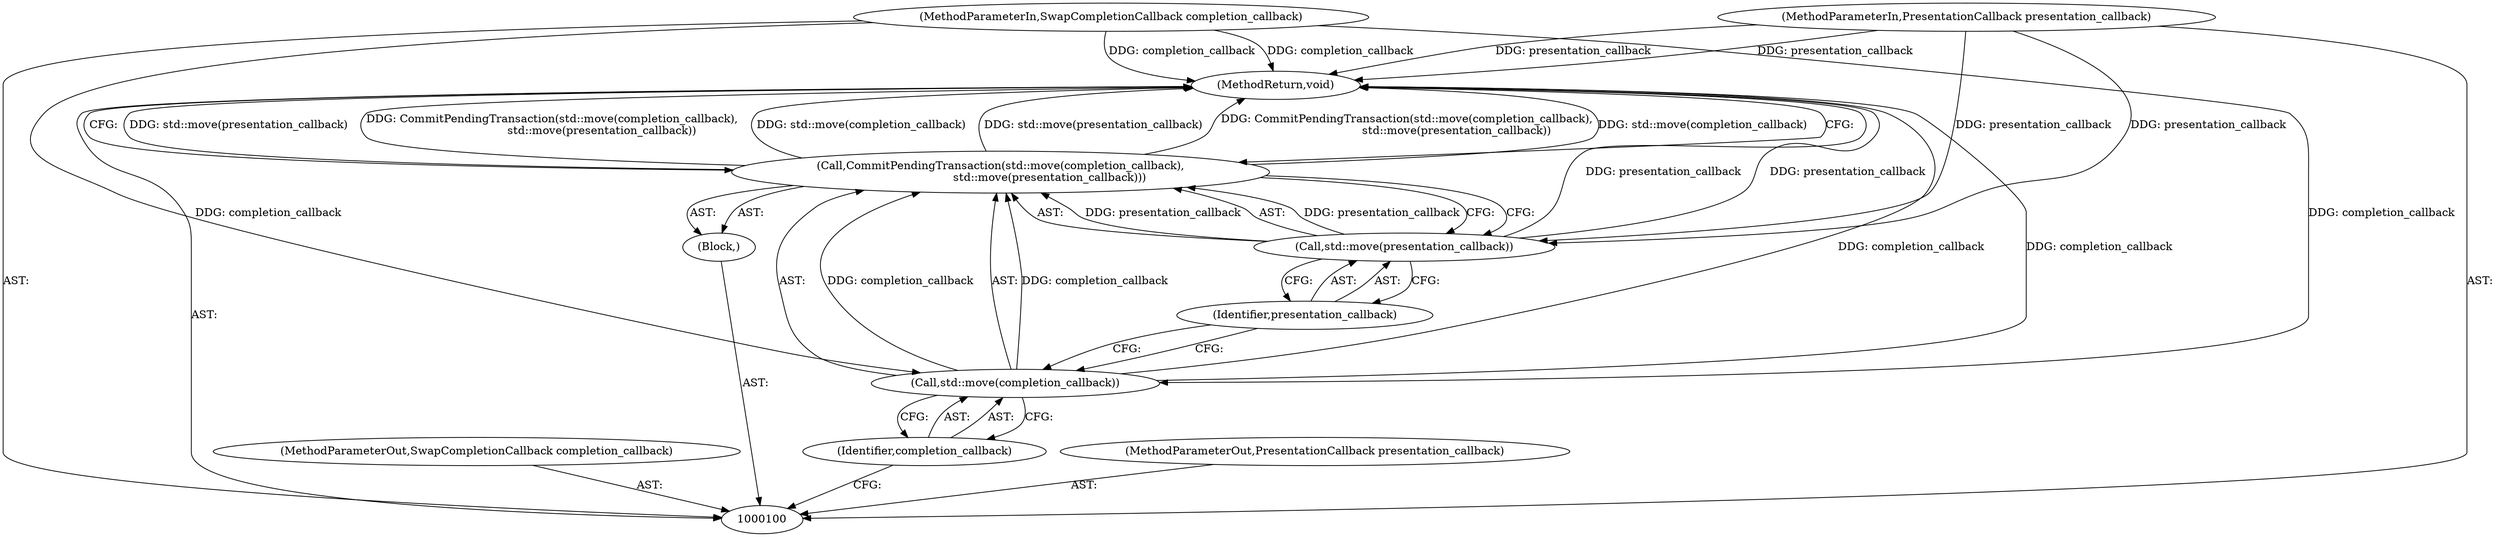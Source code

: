 digraph "1_Chrome_4afb628e068367d5b73440537555902cd12416f8_2" {
"1000109" [label="(MethodReturn,void)"];
"1000101" [label="(MethodParameterIn,SwapCompletionCallback completion_callback)"];
"1000123" [label="(MethodParameterOut,SwapCompletionCallback completion_callback)"];
"1000103" [label="(Block,)"];
"1000102" [label="(MethodParameterIn,PresentationCallback presentation_callback)"];
"1000124" [label="(MethodParameterOut,PresentationCallback presentation_callback)"];
"1000104" [label="(Call,CommitPendingTransaction(std::move(completion_callback),\n                            std::move(presentation_callback)))"];
"1000105" [label="(Call,std::move(completion_callback))"];
"1000106" [label="(Identifier,completion_callback)"];
"1000107" [label="(Call,std::move(presentation_callback))"];
"1000108" [label="(Identifier,presentation_callback)"];
"1000109" -> "1000100"  [label="AST: "];
"1000109" -> "1000104"  [label="CFG: "];
"1000107" -> "1000109"  [label="DDG: presentation_callback"];
"1000104" -> "1000109"  [label="DDG: std::move(presentation_callback)"];
"1000104" -> "1000109"  [label="DDG: CommitPendingTransaction(std::move(completion_callback),\n                            std::move(presentation_callback))"];
"1000104" -> "1000109"  [label="DDG: std::move(completion_callback)"];
"1000102" -> "1000109"  [label="DDG: presentation_callback"];
"1000101" -> "1000109"  [label="DDG: completion_callback"];
"1000105" -> "1000109"  [label="DDG: completion_callback"];
"1000101" -> "1000100"  [label="AST: "];
"1000101" -> "1000109"  [label="DDG: completion_callback"];
"1000101" -> "1000105"  [label="DDG: completion_callback"];
"1000123" -> "1000100"  [label="AST: "];
"1000103" -> "1000100"  [label="AST: "];
"1000104" -> "1000103"  [label="AST: "];
"1000102" -> "1000100"  [label="AST: "];
"1000102" -> "1000109"  [label="DDG: presentation_callback"];
"1000102" -> "1000107"  [label="DDG: presentation_callback"];
"1000124" -> "1000100"  [label="AST: "];
"1000104" -> "1000103"  [label="AST: "];
"1000104" -> "1000107"  [label="CFG: "];
"1000105" -> "1000104"  [label="AST: "];
"1000107" -> "1000104"  [label="AST: "];
"1000109" -> "1000104"  [label="CFG: "];
"1000104" -> "1000109"  [label="DDG: std::move(presentation_callback)"];
"1000104" -> "1000109"  [label="DDG: CommitPendingTransaction(std::move(completion_callback),\n                            std::move(presentation_callback))"];
"1000104" -> "1000109"  [label="DDG: std::move(completion_callback)"];
"1000105" -> "1000104"  [label="DDG: completion_callback"];
"1000107" -> "1000104"  [label="DDG: presentation_callback"];
"1000105" -> "1000104"  [label="AST: "];
"1000105" -> "1000106"  [label="CFG: "];
"1000106" -> "1000105"  [label="AST: "];
"1000108" -> "1000105"  [label="CFG: "];
"1000105" -> "1000109"  [label="DDG: completion_callback"];
"1000105" -> "1000104"  [label="DDG: completion_callback"];
"1000101" -> "1000105"  [label="DDG: completion_callback"];
"1000106" -> "1000105"  [label="AST: "];
"1000106" -> "1000100"  [label="CFG: "];
"1000105" -> "1000106"  [label="CFG: "];
"1000107" -> "1000104"  [label="AST: "];
"1000107" -> "1000108"  [label="CFG: "];
"1000108" -> "1000107"  [label="AST: "];
"1000104" -> "1000107"  [label="CFG: "];
"1000107" -> "1000109"  [label="DDG: presentation_callback"];
"1000107" -> "1000104"  [label="DDG: presentation_callback"];
"1000102" -> "1000107"  [label="DDG: presentation_callback"];
"1000108" -> "1000107"  [label="AST: "];
"1000108" -> "1000105"  [label="CFG: "];
"1000107" -> "1000108"  [label="CFG: "];
}
